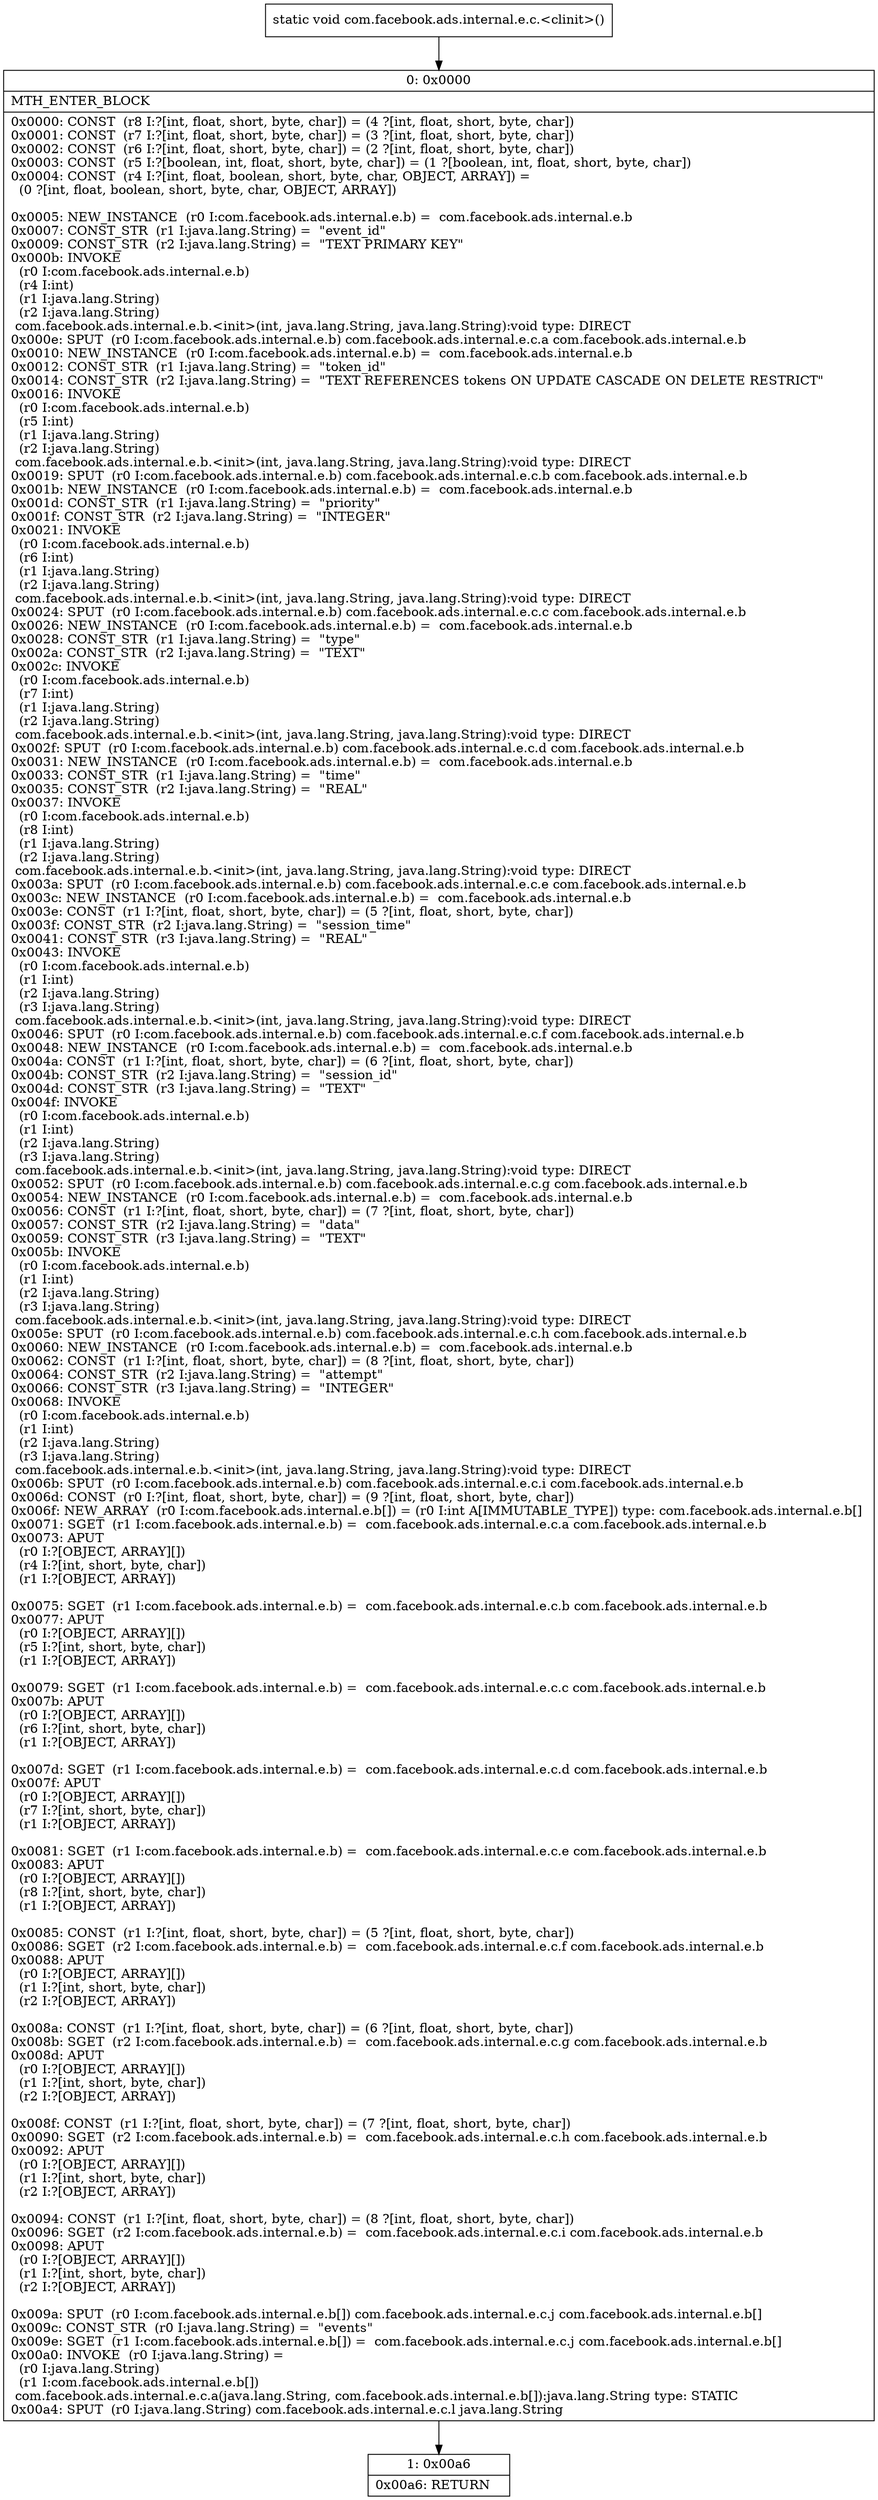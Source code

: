 digraph "CFG forcom.facebook.ads.internal.e.c.\<clinit\>()V" {
Node_0 [shape=record,label="{0\:\ 0x0000|MTH_ENTER_BLOCK\l|0x0000: CONST  (r8 I:?[int, float, short, byte, char]) = (4 ?[int, float, short, byte, char]) \l0x0001: CONST  (r7 I:?[int, float, short, byte, char]) = (3 ?[int, float, short, byte, char]) \l0x0002: CONST  (r6 I:?[int, float, short, byte, char]) = (2 ?[int, float, short, byte, char]) \l0x0003: CONST  (r5 I:?[boolean, int, float, short, byte, char]) = (1 ?[boolean, int, float, short, byte, char]) \l0x0004: CONST  (r4 I:?[int, float, boolean, short, byte, char, OBJECT, ARRAY]) = \l  (0 ?[int, float, boolean, short, byte, char, OBJECT, ARRAY])\l \l0x0005: NEW_INSTANCE  (r0 I:com.facebook.ads.internal.e.b) =  com.facebook.ads.internal.e.b \l0x0007: CONST_STR  (r1 I:java.lang.String) =  \"event_id\" \l0x0009: CONST_STR  (r2 I:java.lang.String) =  \"TEXT PRIMARY KEY\" \l0x000b: INVOKE  \l  (r0 I:com.facebook.ads.internal.e.b)\l  (r4 I:int)\l  (r1 I:java.lang.String)\l  (r2 I:java.lang.String)\l com.facebook.ads.internal.e.b.\<init\>(int, java.lang.String, java.lang.String):void type: DIRECT \l0x000e: SPUT  (r0 I:com.facebook.ads.internal.e.b) com.facebook.ads.internal.e.c.a com.facebook.ads.internal.e.b \l0x0010: NEW_INSTANCE  (r0 I:com.facebook.ads.internal.e.b) =  com.facebook.ads.internal.e.b \l0x0012: CONST_STR  (r1 I:java.lang.String) =  \"token_id\" \l0x0014: CONST_STR  (r2 I:java.lang.String) =  \"TEXT REFERENCES tokens ON UPDATE CASCADE ON DELETE RESTRICT\" \l0x0016: INVOKE  \l  (r0 I:com.facebook.ads.internal.e.b)\l  (r5 I:int)\l  (r1 I:java.lang.String)\l  (r2 I:java.lang.String)\l com.facebook.ads.internal.e.b.\<init\>(int, java.lang.String, java.lang.String):void type: DIRECT \l0x0019: SPUT  (r0 I:com.facebook.ads.internal.e.b) com.facebook.ads.internal.e.c.b com.facebook.ads.internal.e.b \l0x001b: NEW_INSTANCE  (r0 I:com.facebook.ads.internal.e.b) =  com.facebook.ads.internal.e.b \l0x001d: CONST_STR  (r1 I:java.lang.String) =  \"priority\" \l0x001f: CONST_STR  (r2 I:java.lang.String) =  \"INTEGER\" \l0x0021: INVOKE  \l  (r0 I:com.facebook.ads.internal.e.b)\l  (r6 I:int)\l  (r1 I:java.lang.String)\l  (r2 I:java.lang.String)\l com.facebook.ads.internal.e.b.\<init\>(int, java.lang.String, java.lang.String):void type: DIRECT \l0x0024: SPUT  (r0 I:com.facebook.ads.internal.e.b) com.facebook.ads.internal.e.c.c com.facebook.ads.internal.e.b \l0x0026: NEW_INSTANCE  (r0 I:com.facebook.ads.internal.e.b) =  com.facebook.ads.internal.e.b \l0x0028: CONST_STR  (r1 I:java.lang.String) =  \"type\" \l0x002a: CONST_STR  (r2 I:java.lang.String) =  \"TEXT\" \l0x002c: INVOKE  \l  (r0 I:com.facebook.ads.internal.e.b)\l  (r7 I:int)\l  (r1 I:java.lang.String)\l  (r2 I:java.lang.String)\l com.facebook.ads.internal.e.b.\<init\>(int, java.lang.String, java.lang.String):void type: DIRECT \l0x002f: SPUT  (r0 I:com.facebook.ads.internal.e.b) com.facebook.ads.internal.e.c.d com.facebook.ads.internal.e.b \l0x0031: NEW_INSTANCE  (r0 I:com.facebook.ads.internal.e.b) =  com.facebook.ads.internal.e.b \l0x0033: CONST_STR  (r1 I:java.lang.String) =  \"time\" \l0x0035: CONST_STR  (r2 I:java.lang.String) =  \"REAL\" \l0x0037: INVOKE  \l  (r0 I:com.facebook.ads.internal.e.b)\l  (r8 I:int)\l  (r1 I:java.lang.String)\l  (r2 I:java.lang.String)\l com.facebook.ads.internal.e.b.\<init\>(int, java.lang.String, java.lang.String):void type: DIRECT \l0x003a: SPUT  (r0 I:com.facebook.ads.internal.e.b) com.facebook.ads.internal.e.c.e com.facebook.ads.internal.e.b \l0x003c: NEW_INSTANCE  (r0 I:com.facebook.ads.internal.e.b) =  com.facebook.ads.internal.e.b \l0x003e: CONST  (r1 I:?[int, float, short, byte, char]) = (5 ?[int, float, short, byte, char]) \l0x003f: CONST_STR  (r2 I:java.lang.String) =  \"session_time\" \l0x0041: CONST_STR  (r3 I:java.lang.String) =  \"REAL\" \l0x0043: INVOKE  \l  (r0 I:com.facebook.ads.internal.e.b)\l  (r1 I:int)\l  (r2 I:java.lang.String)\l  (r3 I:java.lang.String)\l com.facebook.ads.internal.e.b.\<init\>(int, java.lang.String, java.lang.String):void type: DIRECT \l0x0046: SPUT  (r0 I:com.facebook.ads.internal.e.b) com.facebook.ads.internal.e.c.f com.facebook.ads.internal.e.b \l0x0048: NEW_INSTANCE  (r0 I:com.facebook.ads.internal.e.b) =  com.facebook.ads.internal.e.b \l0x004a: CONST  (r1 I:?[int, float, short, byte, char]) = (6 ?[int, float, short, byte, char]) \l0x004b: CONST_STR  (r2 I:java.lang.String) =  \"session_id\" \l0x004d: CONST_STR  (r3 I:java.lang.String) =  \"TEXT\" \l0x004f: INVOKE  \l  (r0 I:com.facebook.ads.internal.e.b)\l  (r1 I:int)\l  (r2 I:java.lang.String)\l  (r3 I:java.lang.String)\l com.facebook.ads.internal.e.b.\<init\>(int, java.lang.String, java.lang.String):void type: DIRECT \l0x0052: SPUT  (r0 I:com.facebook.ads.internal.e.b) com.facebook.ads.internal.e.c.g com.facebook.ads.internal.e.b \l0x0054: NEW_INSTANCE  (r0 I:com.facebook.ads.internal.e.b) =  com.facebook.ads.internal.e.b \l0x0056: CONST  (r1 I:?[int, float, short, byte, char]) = (7 ?[int, float, short, byte, char]) \l0x0057: CONST_STR  (r2 I:java.lang.String) =  \"data\" \l0x0059: CONST_STR  (r3 I:java.lang.String) =  \"TEXT\" \l0x005b: INVOKE  \l  (r0 I:com.facebook.ads.internal.e.b)\l  (r1 I:int)\l  (r2 I:java.lang.String)\l  (r3 I:java.lang.String)\l com.facebook.ads.internal.e.b.\<init\>(int, java.lang.String, java.lang.String):void type: DIRECT \l0x005e: SPUT  (r0 I:com.facebook.ads.internal.e.b) com.facebook.ads.internal.e.c.h com.facebook.ads.internal.e.b \l0x0060: NEW_INSTANCE  (r0 I:com.facebook.ads.internal.e.b) =  com.facebook.ads.internal.e.b \l0x0062: CONST  (r1 I:?[int, float, short, byte, char]) = (8 ?[int, float, short, byte, char]) \l0x0064: CONST_STR  (r2 I:java.lang.String) =  \"attempt\" \l0x0066: CONST_STR  (r3 I:java.lang.String) =  \"INTEGER\" \l0x0068: INVOKE  \l  (r0 I:com.facebook.ads.internal.e.b)\l  (r1 I:int)\l  (r2 I:java.lang.String)\l  (r3 I:java.lang.String)\l com.facebook.ads.internal.e.b.\<init\>(int, java.lang.String, java.lang.String):void type: DIRECT \l0x006b: SPUT  (r0 I:com.facebook.ads.internal.e.b) com.facebook.ads.internal.e.c.i com.facebook.ads.internal.e.b \l0x006d: CONST  (r0 I:?[int, float, short, byte, char]) = (9 ?[int, float, short, byte, char]) \l0x006f: NEW_ARRAY  (r0 I:com.facebook.ads.internal.e.b[]) = (r0 I:int A[IMMUTABLE_TYPE]) type: com.facebook.ads.internal.e.b[] \l0x0071: SGET  (r1 I:com.facebook.ads.internal.e.b) =  com.facebook.ads.internal.e.c.a com.facebook.ads.internal.e.b \l0x0073: APUT  \l  (r0 I:?[OBJECT, ARRAY][])\l  (r4 I:?[int, short, byte, char])\l  (r1 I:?[OBJECT, ARRAY])\l \l0x0075: SGET  (r1 I:com.facebook.ads.internal.e.b) =  com.facebook.ads.internal.e.c.b com.facebook.ads.internal.e.b \l0x0077: APUT  \l  (r0 I:?[OBJECT, ARRAY][])\l  (r5 I:?[int, short, byte, char])\l  (r1 I:?[OBJECT, ARRAY])\l \l0x0079: SGET  (r1 I:com.facebook.ads.internal.e.b) =  com.facebook.ads.internal.e.c.c com.facebook.ads.internal.e.b \l0x007b: APUT  \l  (r0 I:?[OBJECT, ARRAY][])\l  (r6 I:?[int, short, byte, char])\l  (r1 I:?[OBJECT, ARRAY])\l \l0x007d: SGET  (r1 I:com.facebook.ads.internal.e.b) =  com.facebook.ads.internal.e.c.d com.facebook.ads.internal.e.b \l0x007f: APUT  \l  (r0 I:?[OBJECT, ARRAY][])\l  (r7 I:?[int, short, byte, char])\l  (r1 I:?[OBJECT, ARRAY])\l \l0x0081: SGET  (r1 I:com.facebook.ads.internal.e.b) =  com.facebook.ads.internal.e.c.e com.facebook.ads.internal.e.b \l0x0083: APUT  \l  (r0 I:?[OBJECT, ARRAY][])\l  (r8 I:?[int, short, byte, char])\l  (r1 I:?[OBJECT, ARRAY])\l \l0x0085: CONST  (r1 I:?[int, float, short, byte, char]) = (5 ?[int, float, short, byte, char]) \l0x0086: SGET  (r2 I:com.facebook.ads.internal.e.b) =  com.facebook.ads.internal.e.c.f com.facebook.ads.internal.e.b \l0x0088: APUT  \l  (r0 I:?[OBJECT, ARRAY][])\l  (r1 I:?[int, short, byte, char])\l  (r2 I:?[OBJECT, ARRAY])\l \l0x008a: CONST  (r1 I:?[int, float, short, byte, char]) = (6 ?[int, float, short, byte, char]) \l0x008b: SGET  (r2 I:com.facebook.ads.internal.e.b) =  com.facebook.ads.internal.e.c.g com.facebook.ads.internal.e.b \l0x008d: APUT  \l  (r0 I:?[OBJECT, ARRAY][])\l  (r1 I:?[int, short, byte, char])\l  (r2 I:?[OBJECT, ARRAY])\l \l0x008f: CONST  (r1 I:?[int, float, short, byte, char]) = (7 ?[int, float, short, byte, char]) \l0x0090: SGET  (r2 I:com.facebook.ads.internal.e.b) =  com.facebook.ads.internal.e.c.h com.facebook.ads.internal.e.b \l0x0092: APUT  \l  (r0 I:?[OBJECT, ARRAY][])\l  (r1 I:?[int, short, byte, char])\l  (r2 I:?[OBJECT, ARRAY])\l \l0x0094: CONST  (r1 I:?[int, float, short, byte, char]) = (8 ?[int, float, short, byte, char]) \l0x0096: SGET  (r2 I:com.facebook.ads.internal.e.b) =  com.facebook.ads.internal.e.c.i com.facebook.ads.internal.e.b \l0x0098: APUT  \l  (r0 I:?[OBJECT, ARRAY][])\l  (r1 I:?[int, short, byte, char])\l  (r2 I:?[OBJECT, ARRAY])\l \l0x009a: SPUT  (r0 I:com.facebook.ads.internal.e.b[]) com.facebook.ads.internal.e.c.j com.facebook.ads.internal.e.b[] \l0x009c: CONST_STR  (r0 I:java.lang.String) =  \"events\" \l0x009e: SGET  (r1 I:com.facebook.ads.internal.e.b[]) =  com.facebook.ads.internal.e.c.j com.facebook.ads.internal.e.b[] \l0x00a0: INVOKE  (r0 I:java.lang.String) = \l  (r0 I:java.lang.String)\l  (r1 I:com.facebook.ads.internal.e.b[])\l com.facebook.ads.internal.e.c.a(java.lang.String, com.facebook.ads.internal.e.b[]):java.lang.String type: STATIC \l0x00a4: SPUT  (r0 I:java.lang.String) com.facebook.ads.internal.e.c.l java.lang.String \l}"];
Node_1 [shape=record,label="{1\:\ 0x00a6|0x00a6: RETURN   \l}"];
MethodNode[shape=record,label="{static void com.facebook.ads.internal.e.c.\<clinit\>() }"];
MethodNode -> Node_0;
Node_0 -> Node_1;
}

